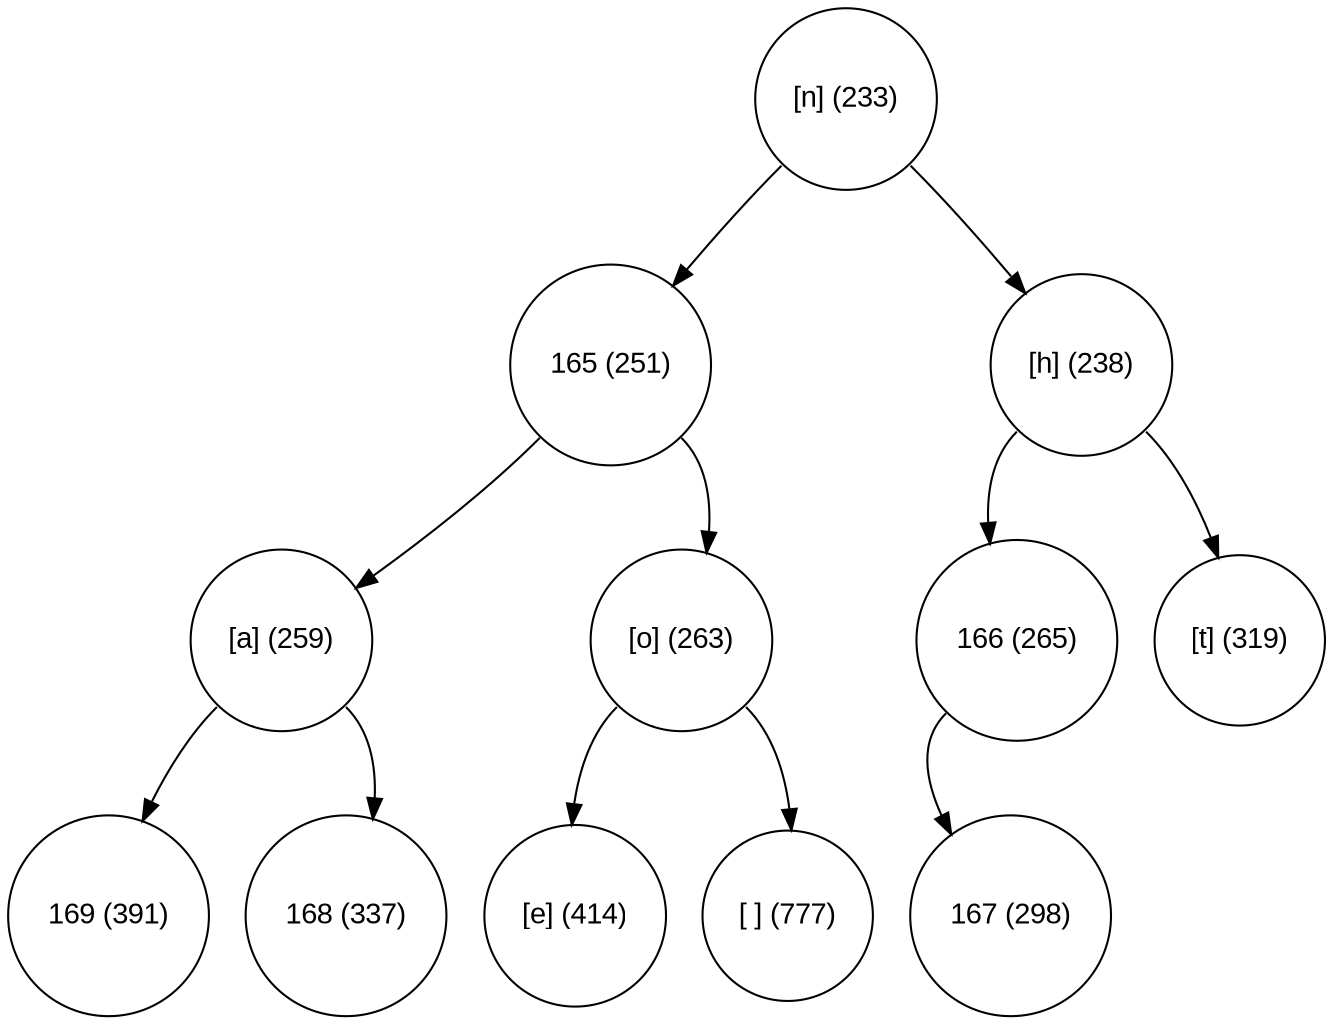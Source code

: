 digraph move_down {
	node [fontname="Arial", shape="circle", width=0.5]; 

	0 [label = "[n] (233)"];
	0:sw -> 1;
	1 [label = "165 (251)"];
	1:sw -> 3;
	3 [label = "[a] (259)"];
	3:sw -> 7;
	7 [label = "169 (391)"];
	3:se -> 8;
	8 [label = "168 (337)"];
	1:se -> 4;
	4 [label = "[o] (263)"];
	4:sw -> 9;
	9 [label = "[e] (414)"];
	4:se -> 10;
	10 [label = "[ ] (777)"];
	0:se -> 2;
	2 [label = "[h] (238)"];
	2:sw -> 5;
	5 [label = "166 (265)"];
	5:sw -> 11;
	11 [label = "167 (298)"];
	2:se -> 6;
	6 [label = "[t] (319)"];
}
